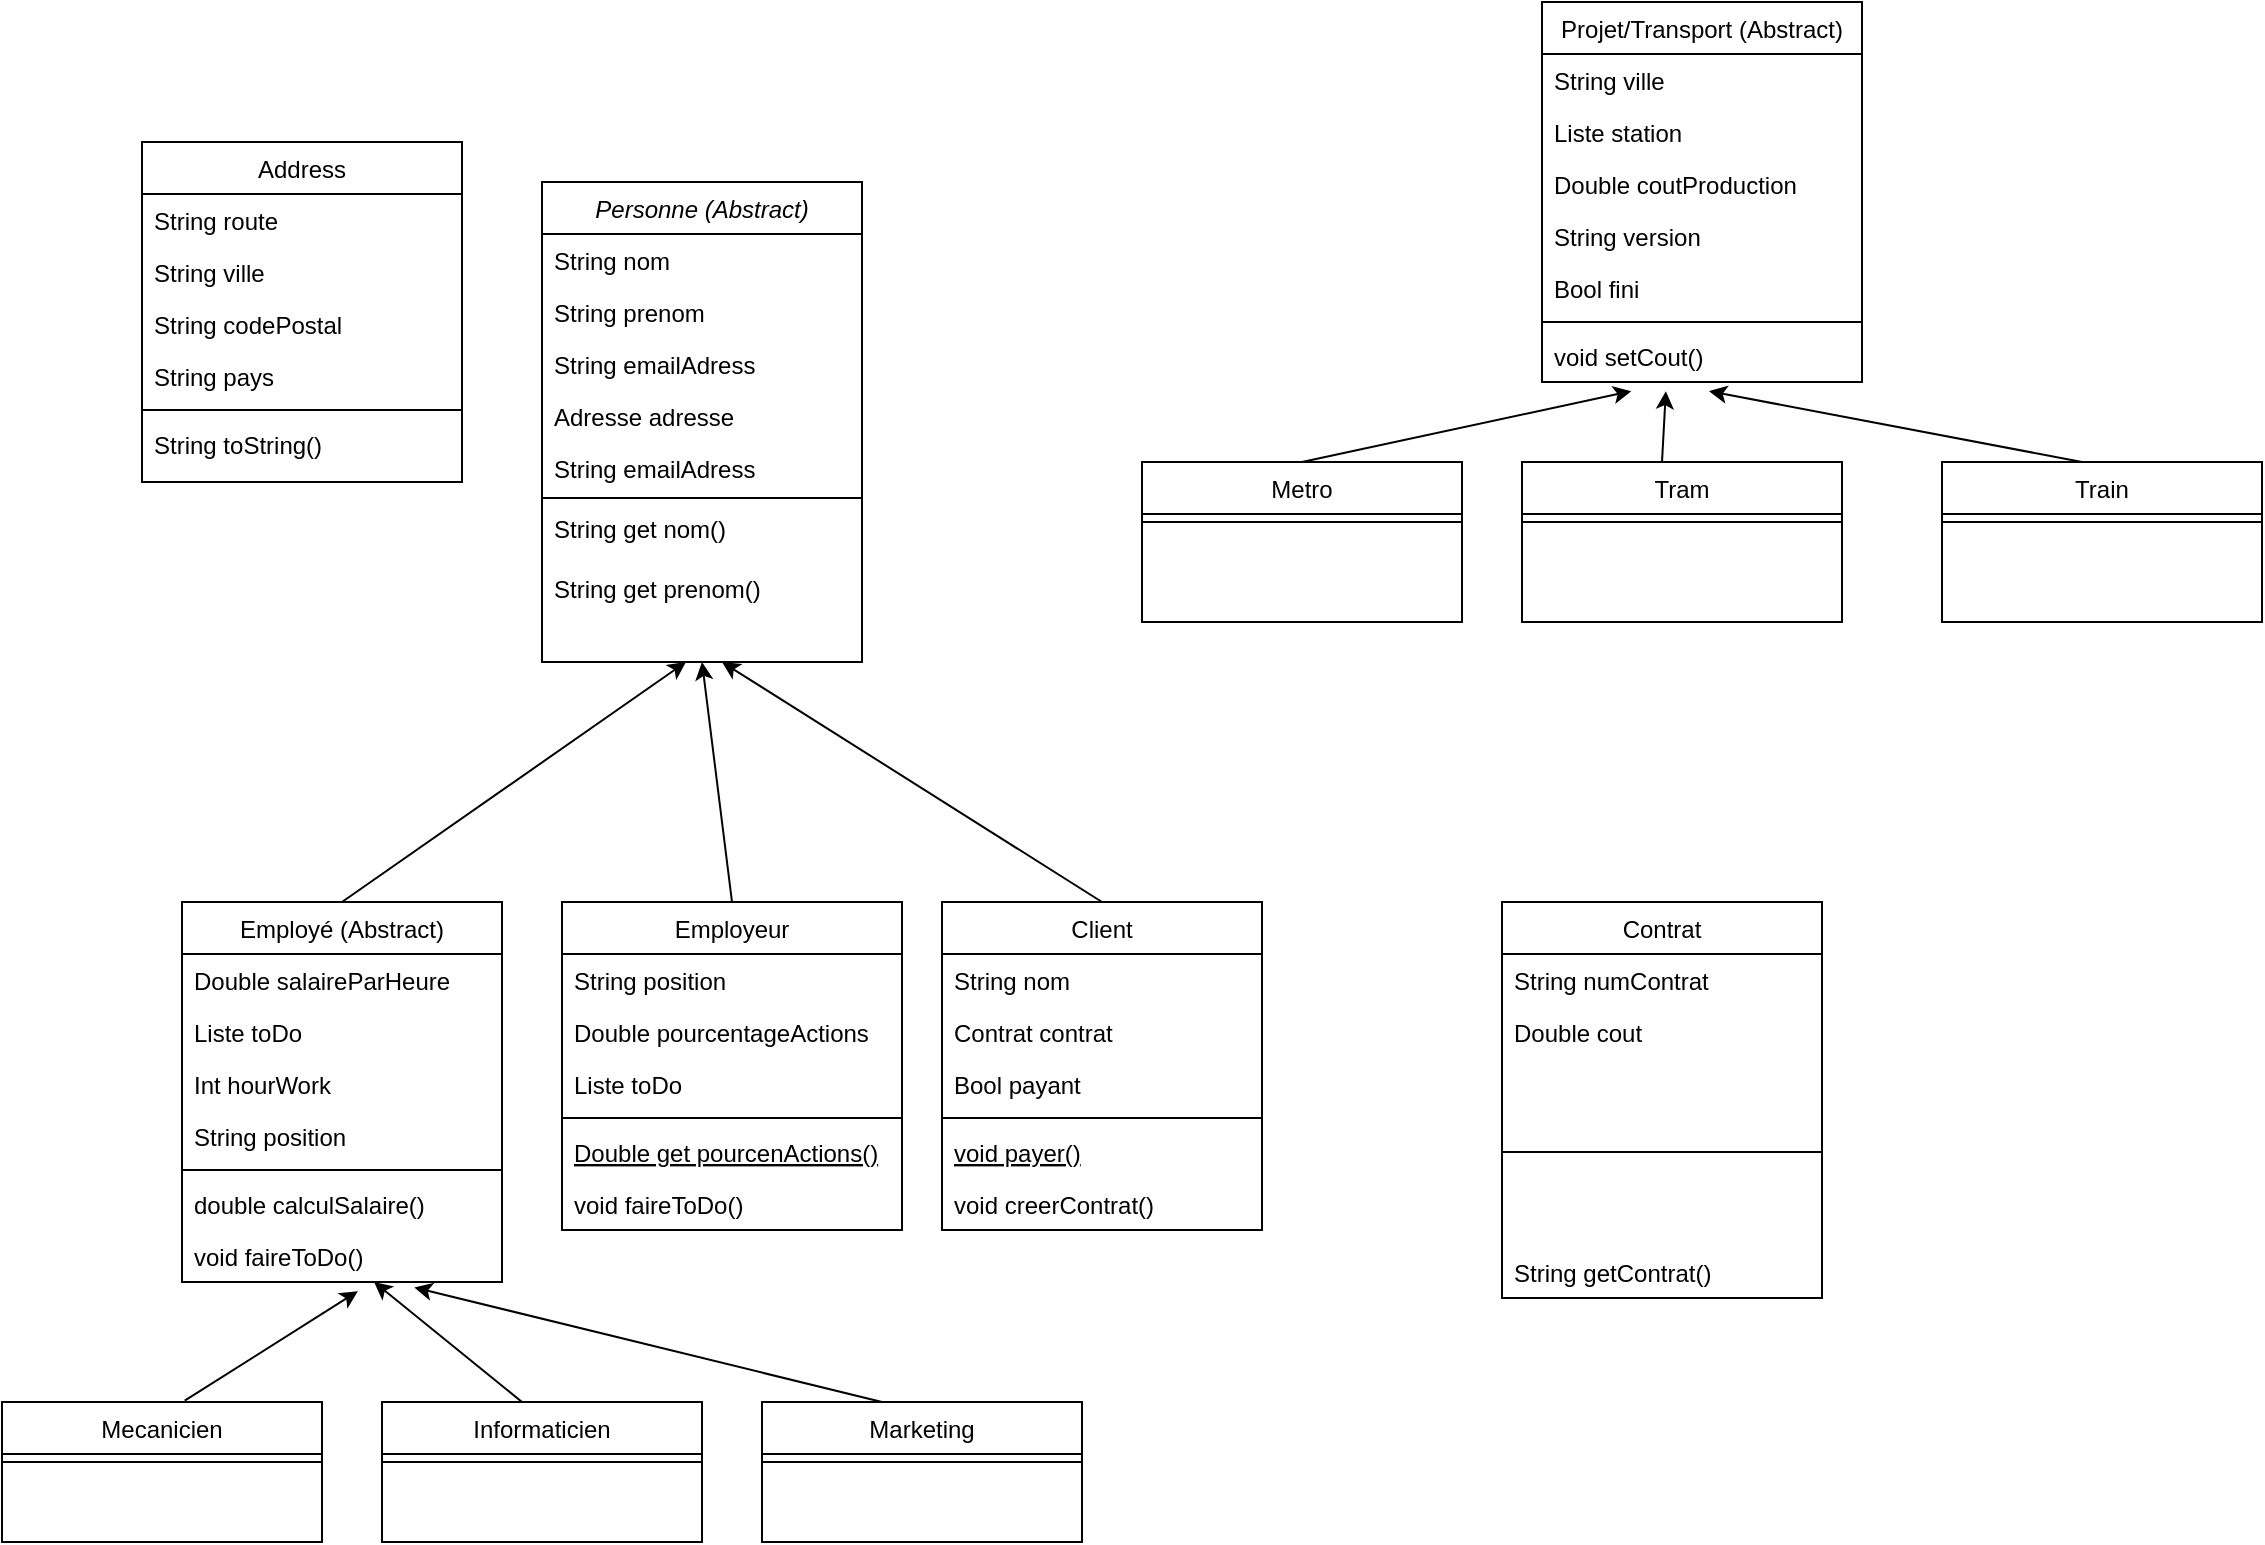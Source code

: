 <mxfile version="26.1.0" pages="2">
  <diagram id="C5RBs43oDa-KdzZeNtuy" name="Page-1">
    <mxGraphModel dx="2601" dy="860" grid="1" gridSize="10" guides="1" tooltips="1" connect="1" arrows="1" fold="1" page="1" pageScale="1" pageWidth="827" pageHeight="1169" math="0" shadow="0">
      <root>
        <mxCell id="WIyWlLk6GJQsqaUBKTNV-0" />
        <mxCell id="WIyWlLk6GJQsqaUBKTNV-1" parent="WIyWlLk6GJQsqaUBKTNV-0" />
        <mxCell id="zkfFHV4jXpPFQw0GAbJ--0" value="Personne (Abstract)" style="swimlane;fontStyle=2;align=center;verticalAlign=top;childLayout=stackLayout;horizontal=1;startSize=26;horizontalStack=0;resizeParent=1;resizeLast=0;collapsible=1;marginBottom=0;rounded=0;shadow=0;strokeWidth=1;" parent="WIyWlLk6GJQsqaUBKTNV-1" vertex="1">
          <mxGeometry x="220" y="120" width="160" height="240" as="geometry">
            <mxRectangle x="230" y="140" width="160" height="26" as="alternateBounds" />
          </mxGeometry>
        </mxCell>
        <mxCell id="zkfFHV4jXpPFQw0GAbJ--1" value="String nom" style="text;align=left;verticalAlign=top;spacingLeft=4;spacingRight=4;overflow=hidden;rotatable=0;points=[[0,0.5],[1,0.5]];portConstraint=eastwest;" parent="zkfFHV4jXpPFQw0GAbJ--0" vertex="1">
          <mxGeometry y="26" width="160" height="26" as="geometry" />
        </mxCell>
        <mxCell id="zkfFHV4jXpPFQw0GAbJ--2" value="String prenom" style="text;align=left;verticalAlign=top;spacingLeft=4;spacingRight=4;overflow=hidden;rotatable=0;points=[[0,0.5],[1,0.5]];portConstraint=eastwest;rounded=0;shadow=0;html=0;" parent="zkfFHV4jXpPFQw0GAbJ--0" vertex="1">
          <mxGeometry y="52" width="160" height="26" as="geometry" />
        </mxCell>
        <mxCell id="zkfFHV4jXpPFQw0GAbJ--3" value="String emailAdress" style="text;align=left;verticalAlign=top;spacingLeft=4;spacingRight=4;overflow=hidden;rotatable=0;points=[[0,0.5],[1,0.5]];portConstraint=eastwest;rounded=0;shadow=0;html=0;" parent="zkfFHV4jXpPFQw0GAbJ--0" vertex="1">
          <mxGeometry y="78" width="160" height="26" as="geometry" />
        </mxCell>
        <mxCell id="4H625W-Nc19jrJ89eVPo-0" value="Adresse adresse" style="text;align=left;verticalAlign=top;spacingLeft=4;spacingRight=4;overflow=hidden;rotatable=0;points=[[0,0.5],[1,0.5]];portConstraint=eastwest;rounded=0;shadow=0;html=0;" vertex="1" parent="zkfFHV4jXpPFQw0GAbJ--0">
          <mxGeometry y="104" width="160" height="26" as="geometry" />
        </mxCell>
        <mxCell id="4H625W-Nc19jrJ89eVPo-1" value="String emailAdress" style="text;align=left;verticalAlign=top;spacingLeft=4;spacingRight=4;overflow=hidden;rotatable=0;points=[[0,0.5],[1,0.5]];portConstraint=eastwest;rounded=0;shadow=0;html=0;" vertex="1" parent="zkfFHV4jXpPFQw0GAbJ--0">
          <mxGeometry y="130" width="160" height="26" as="geometry" />
        </mxCell>
        <mxCell id="zkfFHV4jXpPFQw0GAbJ--4" value="" style="line;html=1;strokeWidth=1;align=left;verticalAlign=middle;spacingTop=-1;spacingLeft=3;spacingRight=3;rotatable=0;labelPosition=right;points=[];portConstraint=eastwest;" parent="zkfFHV4jXpPFQw0GAbJ--0" vertex="1">
          <mxGeometry y="156" width="160" height="4" as="geometry" />
        </mxCell>
        <mxCell id="4H625W-Nc19jrJ89eVPo-2" value="String get nom()" style="text;align=left;verticalAlign=top;spacingLeft=4;spacingRight=4;overflow=hidden;rotatable=0;points=[[0,0.5],[1,0.5]];portConstraint=eastwest;" vertex="1" parent="zkfFHV4jXpPFQw0GAbJ--0">
          <mxGeometry y="160" width="160" height="30" as="geometry" />
        </mxCell>
        <mxCell id="4H625W-Nc19jrJ89eVPo-3" value="String get prenom()" style="text;align=left;verticalAlign=top;spacingLeft=4;spacingRight=4;overflow=hidden;rotatable=0;points=[[0,0.5],[1,0.5]];portConstraint=eastwest;" vertex="1" parent="zkfFHV4jXpPFQw0GAbJ--0">
          <mxGeometry y="190" width="160" height="26" as="geometry" />
        </mxCell>
        <mxCell id="zkfFHV4jXpPFQw0GAbJ--17" value="Address" style="swimlane;fontStyle=0;align=center;verticalAlign=top;childLayout=stackLayout;horizontal=1;startSize=26;horizontalStack=0;resizeParent=1;resizeLast=0;collapsible=1;marginBottom=0;rounded=0;shadow=0;strokeWidth=1;" parent="WIyWlLk6GJQsqaUBKTNV-1" vertex="1">
          <mxGeometry x="20" y="100" width="160" height="170" as="geometry">
            <mxRectangle x="550" y="140" width="160" height="26" as="alternateBounds" />
          </mxGeometry>
        </mxCell>
        <mxCell id="zkfFHV4jXpPFQw0GAbJ--18" value="String route" style="text;align=left;verticalAlign=top;spacingLeft=4;spacingRight=4;overflow=hidden;rotatable=0;points=[[0,0.5],[1,0.5]];portConstraint=eastwest;" parent="zkfFHV4jXpPFQw0GAbJ--17" vertex="1">
          <mxGeometry y="26" width="160" height="26" as="geometry" />
        </mxCell>
        <mxCell id="zkfFHV4jXpPFQw0GAbJ--19" value="String ville" style="text;align=left;verticalAlign=top;spacingLeft=4;spacingRight=4;overflow=hidden;rotatable=0;points=[[0,0.5],[1,0.5]];portConstraint=eastwest;rounded=0;shadow=0;html=0;" parent="zkfFHV4jXpPFQw0GAbJ--17" vertex="1">
          <mxGeometry y="52" width="160" height="26" as="geometry" />
        </mxCell>
        <mxCell id="zkfFHV4jXpPFQw0GAbJ--20" value="String codePostal" style="text;align=left;verticalAlign=top;spacingLeft=4;spacingRight=4;overflow=hidden;rotatable=0;points=[[0,0.5],[1,0.5]];portConstraint=eastwest;rounded=0;shadow=0;html=0;" parent="zkfFHV4jXpPFQw0GAbJ--17" vertex="1">
          <mxGeometry y="78" width="160" height="26" as="geometry" />
        </mxCell>
        <mxCell id="zkfFHV4jXpPFQw0GAbJ--22" value="String pays" style="text;align=left;verticalAlign=top;spacingLeft=4;spacingRight=4;overflow=hidden;rotatable=0;points=[[0,0.5],[1,0.5]];portConstraint=eastwest;rounded=0;shadow=0;html=0;" parent="zkfFHV4jXpPFQw0GAbJ--17" vertex="1">
          <mxGeometry y="104" width="160" height="26" as="geometry" />
        </mxCell>
        <mxCell id="zkfFHV4jXpPFQw0GAbJ--23" value="" style="line;html=1;strokeWidth=1;align=left;verticalAlign=middle;spacingTop=-1;spacingLeft=3;spacingRight=3;rotatable=0;labelPosition=right;points=[];portConstraint=eastwest;" parent="zkfFHV4jXpPFQw0GAbJ--17" vertex="1">
          <mxGeometry y="130" width="160" height="8" as="geometry" />
        </mxCell>
        <mxCell id="zkfFHV4jXpPFQw0GAbJ--24" value="String toString()" style="text;align=left;verticalAlign=top;spacingLeft=4;spacingRight=4;overflow=hidden;rotatable=0;points=[[0,0.5],[1,0.5]];portConstraint=eastwest;" parent="zkfFHV4jXpPFQw0GAbJ--17" vertex="1">
          <mxGeometry y="138" width="160" height="26" as="geometry" />
        </mxCell>
        <mxCell id="zkfFHV4jXpPFQw0GAbJ--6" value="Employé (Abstract)" style="swimlane;fontStyle=0;align=center;verticalAlign=top;childLayout=stackLayout;horizontal=1;startSize=26;horizontalStack=0;resizeParent=1;resizeLast=0;collapsible=1;marginBottom=0;rounded=0;shadow=0;strokeWidth=1;" parent="WIyWlLk6GJQsqaUBKTNV-1" vertex="1">
          <mxGeometry x="40" y="480" width="160" height="190" as="geometry">
            <mxRectangle x="130" y="380" width="160" height="26" as="alternateBounds" />
          </mxGeometry>
        </mxCell>
        <mxCell id="4H625W-Nc19jrJ89eVPo-23" value="Double salaireParHeure" style="text;align=left;verticalAlign=top;spacingLeft=4;spacingRight=4;overflow=hidden;rotatable=0;points=[[0,0.5],[1,0.5]];portConstraint=eastwest;" vertex="1" parent="zkfFHV4jXpPFQw0GAbJ--6">
          <mxGeometry y="26" width="160" height="26" as="geometry" />
        </mxCell>
        <mxCell id="4H625W-Nc19jrJ89eVPo-24" value="Liste toDo" style="text;align=left;verticalAlign=top;spacingLeft=4;spacingRight=4;overflow=hidden;rotatable=0;points=[[0,0.5],[1,0.5]];portConstraint=eastwest;" vertex="1" parent="zkfFHV4jXpPFQw0GAbJ--6">
          <mxGeometry y="52" width="160" height="26" as="geometry" />
        </mxCell>
        <mxCell id="4H625W-Nc19jrJ89eVPo-22" value="Int hourWork" style="text;align=left;verticalAlign=top;spacingLeft=4;spacingRight=4;overflow=hidden;rotatable=0;points=[[0,0.5],[1,0.5]];portConstraint=eastwest;" vertex="1" parent="zkfFHV4jXpPFQw0GAbJ--6">
          <mxGeometry y="78" width="160" height="26" as="geometry" />
        </mxCell>
        <mxCell id="4H625W-Nc19jrJ89eVPo-27" value="String position" style="text;align=left;verticalAlign=top;spacingLeft=4;spacingRight=4;overflow=hidden;rotatable=0;points=[[0,0.5],[1,0.5]];portConstraint=eastwest;" vertex="1" parent="zkfFHV4jXpPFQw0GAbJ--6">
          <mxGeometry y="104" width="160" height="26" as="geometry" />
        </mxCell>
        <mxCell id="zkfFHV4jXpPFQw0GAbJ--9" value="" style="line;html=1;strokeWidth=1;align=left;verticalAlign=middle;spacingTop=-1;spacingLeft=3;spacingRight=3;rotatable=0;labelPosition=right;points=[];portConstraint=eastwest;" parent="zkfFHV4jXpPFQw0GAbJ--6" vertex="1">
          <mxGeometry y="130" width="160" height="8" as="geometry" />
        </mxCell>
        <mxCell id="4H625W-Nc19jrJ89eVPo-25" value="double calculSalaire()" style="text;align=left;verticalAlign=top;spacingLeft=4;spacingRight=4;overflow=hidden;rotatable=0;points=[[0,0.5],[1,0.5]];portConstraint=eastwest;" vertex="1" parent="zkfFHV4jXpPFQw0GAbJ--6">
          <mxGeometry y="138" width="160" height="26" as="geometry" />
        </mxCell>
        <mxCell id="4H625W-Nc19jrJ89eVPo-26" value="void faireToDo()" style="text;align=left;verticalAlign=top;spacingLeft=4;spacingRight=4;overflow=hidden;rotatable=0;points=[[0,0.5],[1,0.5]];portConstraint=eastwest;" vertex="1" parent="zkfFHV4jXpPFQw0GAbJ--6">
          <mxGeometry y="164" width="160" height="26" as="geometry" />
        </mxCell>
        <mxCell id="4H625W-Nc19jrJ89eVPo-7" value="Employeur" style="swimlane;fontStyle=0;align=center;verticalAlign=top;childLayout=stackLayout;horizontal=1;startSize=26;horizontalStack=0;resizeParent=1;resizeLast=0;collapsible=1;marginBottom=0;rounded=0;shadow=0;strokeWidth=1;" vertex="1" parent="WIyWlLk6GJQsqaUBKTNV-1">
          <mxGeometry x="230" y="480" width="170" height="164" as="geometry">
            <mxRectangle x="130" y="380" width="160" height="26" as="alternateBounds" />
          </mxGeometry>
        </mxCell>
        <mxCell id="4H625W-Nc19jrJ89eVPo-8" value="String position" style="text;align=left;verticalAlign=top;spacingLeft=4;spacingRight=4;overflow=hidden;rotatable=0;points=[[0,0.5],[1,0.5]];portConstraint=eastwest;" vertex="1" parent="4H625W-Nc19jrJ89eVPo-7">
          <mxGeometry y="26" width="170" height="26" as="geometry" />
        </mxCell>
        <mxCell id="4H625W-Nc19jrJ89eVPo-9" value="Double pourcentageActions " style="text;align=left;verticalAlign=top;spacingLeft=4;spacingRight=4;overflow=hidden;rotatable=0;points=[[0,0.5],[1,0.5]];portConstraint=eastwest;rounded=0;shadow=0;html=0;" vertex="1" parent="4H625W-Nc19jrJ89eVPo-7">
          <mxGeometry y="52" width="170" height="26" as="geometry" />
        </mxCell>
        <mxCell id="4H625W-Nc19jrJ89eVPo-28" value="Liste toDo" style="text;align=left;verticalAlign=top;spacingLeft=4;spacingRight=4;overflow=hidden;rotatable=0;points=[[0,0.5],[1,0.5]];portConstraint=eastwest;" vertex="1" parent="4H625W-Nc19jrJ89eVPo-7">
          <mxGeometry y="78" width="170" height="26" as="geometry" />
        </mxCell>
        <mxCell id="4H625W-Nc19jrJ89eVPo-10" value="" style="line;html=1;strokeWidth=1;align=left;verticalAlign=middle;spacingTop=-1;spacingLeft=3;spacingRight=3;rotatable=0;labelPosition=right;points=[];portConstraint=eastwest;" vertex="1" parent="4H625W-Nc19jrJ89eVPo-7">
          <mxGeometry y="104" width="170" height="8" as="geometry" />
        </mxCell>
        <mxCell id="4H625W-Nc19jrJ89eVPo-11" value="Double get pourcenActions()" style="text;align=left;verticalAlign=top;spacingLeft=4;spacingRight=4;overflow=hidden;rotatable=0;points=[[0,0.5],[1,0.5]];portConstraint=eastwest;fontStyle=4" vertex="1" parent="4H625W-Nc19jrJ89eVPo-7">
          <mxGeometry y="112" width="170" height="26" as="geometry" />
        </mxCell>
        <mxCell id="4H625W-Nc19jrJ89eVPo-12" value="void faireToDo()" style="text;align=left;verticalAlign=top;spacingLeft=4;spacingRight=4;overflow=hidden;rotatable=0;points=[[0,0.5],[1,0.5]];portConstraint=eastwest;" vertex="1" parent="4H625W-Nc19jrJ89eVPo-7">
          <mxGeometry y="138" width="170" height="26" as="geometry" />
        </mxCell>
        <mxCell id="4H625W-Nc19jrJ89eVPo-14" value="" style="endArrow=classic;html=1;rounded=0;exitX=0.5;exitY=0;exitDx=0;exitDy=0;" edge="1" parent="WIyWlLk6GJQsqaUBKTNV-1" source="zkfFHV4jXpPFQw0GAbJ--6">
          <mxGeometry width="50" height="50" relative="1" as="geometry">
            <mxPoint x="390" y="430" as="sourcePoint" />
            <mxPoint x="292" y="360" as="targetPoint" />
          </mxGeometry>
        </mxCell>
        <mxCell id="4H625W-Nc19jrJ89eVPo-15" value="" style="endArrow=classic;html=1;rounded=0;exitX=0.5;exitY=0;exitDx=0;exitDy=0;" edge="1" parent="WIyWlLk6GJQsqaUBKTNV-1" source="4H625W-Nc19jrJ89eVPo-7">
          <mxGeometry width="50" height="50" relative="1" as="geometry">
            <mxPoint x="390" y="430" as="sourcePoint" />
            <mxPoint x="300" y="360" as="targetPoint" />
          </mxGeometry>
        </mxCell>
        <mxCell id="4H625W-Nc19jrJ89eVPo-16" value="Client" style="swimlane;fontStyle=0;align=center;verticalAlign=top;childLayout=stackLayout;horizontal=1;startSize=26;horizontalStack=0;resizeParent=1;resizeLast=0;collapsible=1;marginBottom=0;rounded=0;shadow=0;strokeWidth=1;" vertex="1" parent="WIyWlLk6GJQsqaUBKTNV-1">
          <mxGeometry x="420" y="480" width="160" height="164" as="geometry">
            <mxRectangle x="130" y="380" width="160" height="26" as="alternateBounds" />
          </mxGeometry>
        </mxCell>
        <mxCell id="4H625W-Nc19jrJ89eVPo-17" value="String nom" style="text;align=left;verticalAlign=top;spacingLeft=4;spacingRight=4;overflow=hidden;rotatable=0;points=[[0,0.5],[1,0.5]];portConstraint=eastwest;" vertex="1" parent="4H625W-Nc19jrJ89eVPo-16">
          <mxGeometry y="26" width="160" height="26" as="geometry" />
        </mxCell>
        <mxCell id="4H625W-Nc19jrJ89eVPo-18" value="Contrat contrat" style="text;align=left;verticalAlign=top;spacingLeft=4;spacingRight=4;overflow=hidden;rotatable=0;points=[[0,0.5],[1,0.5]];portConstraint=eastwest;rounded=0;shadow=0;html=0;" vertex="1" parent="4H625W-Nc19jrJ89eVPo-16">
          <mxGeometry y="52" width="160" height="26" as="geometry" />
        </mxCell>
        <mxCell id="4H625W-Nc19jrJ89eVPo-30" value="Bool payant" style="text;align=left;verticalAlign=top;spacingLeft=4;spacingRight=4;overflow=hidden;rotatable=0;points=[[0,0.5],[1,0.5]];portConstraint=eastwest;" vertex="1" parent="4H625W-Nc19jrJ89eVPo-16">
          <mxGeometry y="78" width="160" height="26" as="geometry" />
        </mxCell>
        <mxCell id="4H625W-Nc19jrJ89eVPo-19" value="" style="line;html=1;strokeWidth=1;align=left;verticalAlign=middle;spacingTop=-1;spacingLeft=3;spacingRight=3;rotatable=0;labelPosition=right;points=[];portConstraint=eastwest;" vertex="1" parent="4H625W-Nc19jrJ89eVPo-16">
          <mxGeometry y="104" width="160" height="8" as="geometry" />
        </mxCell>
        <mxCell id="4H625W-Nc19jrJ89eVPo-20" value="void payer()" style="text;align=left;verticalAlign=top;spacingLeft=4;spacingRight=4;overflow=hidden;rotatable=0;points=[[0,0.5],[1,0.5]];portConstraint=eastwest;fontStyle=4" vertex="1" parent="4H625W-Nc19jrJ89eVPo-16">
          <mxGeometry y="112" width="160" height="26" as="geometry" />
        </mxCell>
        <mxCell id="4H625W-Nc19jrJ89eVPo-21" value="void creerContrat()" style="text;align=left;verticalAlign=top;spacingLeft=4;spacingRight=4;overflow=hidden;rotatable=0;points=[[0,0.5],[1,0.5]];portConstraint=eastwest;" vertex="1" parent="4H625W-Nc19jrJ89eVPo-16">
          <mxGeometry y="138" width="160" height="26" as="geometry" />
        </mxCell>
        <mxCell id="4H625W-Nc19jrJ89eVPo-29" value="" style="endArrow=classic;html=1;rounded=0;exitX=0.5;exitY=0;exitDx=0;exitDy=0;" edge="1" parent="WIyWlLk6GJQsqaUBKTNV-1" source="4H625W-Nc19jrJ89eVPo-16">
          <mxGeometry width="50" height="50" relative="1" as="geometry">
            <mxPoint x="390" y="560" as="sourcePoint" />
            <mxPoint x="310" y="360" as="targetPoint" />
          </mxGeometry>
        </mxCell>
        <mxCell id="4H625W-Nc19jrJ89eVPo-31" value="Projet/Transport (Abstract)" style="swimlane;fontStyle=0;align=center;verticalAlign=top;childLayout=stackLayout;horizontal=1;startSize=26;horizontalStack=0;resizeParent=1;resizeLast=0;collapsible=1;marginBottom=0;rounded=0;shadow=0;strokeWidth=1;" vertex="1" parent="WIyWlLk6GJQsqaUBKTNV-1">
          <mxGeometry x="720" y="30" width="160" height="190" as="geometry">
            <mxRectangle x="550" y="140" width="160" height="26" as="alternateBounds" />
          </mxGeometry>
        </mxCell>
        <mxCell id="4H625W-Nc19jrJ89eVPo-32" value="String ville" style="text;align=left;verticalAlign=top;spacingLeft=4;spacingRight=4;overflow=hidden;rotatable=0;points=[[0,0.5],[1,0.5]];portConstraint=eastwest;" vertex="1" parent="4H625W-Nc19jrJ89eVPo-31">
          <mxGeometry y="26" width="160" height="26" as="geometry" />
        </mxCell>
        <mxCell id="4H625W-Nc19jrJ89eVPo-33" value="Liste station" style="text;align=left;verticalAlign=top;spacingLeft=4;spacingRight=4;overflow=hidden;rotatable=0;points=[[0,0.5],[1,0.5]];portConstraint=eastwest;rounded=0;shadow=0;html=0;" vertex="1" parent="4H625W-Nc19jrJ89eVPo-31">
          <mxGeometry y="52" width="160" height="26" as="geometry" />
        </mxCell>
        <mxCell id="4H625W-Nc19jrJ89eVPo-34" value="Double coutProduction" style="text;align=left;verticalAlign=top;spacingLeft=4;spacingRight=4;overflow=hidden;rotatable=0;points=[[0,0.5],[1,0.5]];portConstraint=eastwest;rounded=0;shadow=0;html=0;" vertex="1" parent="4H625W-Nc19jrJ89eVPo-31">
          <mxGeometry y="78" width="160" height="26" as="geometry" />
        </mxCell>
        <mxCell id="4H625W-Nc19jrJ89eVPo-67" value="String version" style="text;align=left;verticalAlign=top;spacingLeft=4;spacingRight=4;overflow=hidden;rotatable=0;points=[[0,0.5],[1,0.5]];portConstraint=eastwest;rounded=0;shadow=0;html=0;" vertex="1" parent="4H625W-Nc19jrJ89eVPo-31">
          <mxGeometry y="104" width="160" height="26" as="geometry" />
        </mxCell>
        <mxCell id="4H625W-Nc19jrJ89eVPo-35" value="Bool fini" style="text;align=left;verticalAlign=top;spacingLeft=4;spacingRight=4;overflow=hidden;rotatable=0;points=[[0,0.5],[1,0.5]];portConstraint=eastwest;rounded=0;shadow=0;html=0;" vertex="1" parent="4H625W-Nc19jrJ89eVPo-31">
          <mxGeometry y="130" width="160" height="26" as="geometry" />
        </mxCell>
        <mxCell id="4H625W-Nc19jrJ89eVPo-36" value="" style="line;html=1;strokeWidth=1;align=left;verticalAlign=middle;spacingTop=-1;spacingLeft=3;spacingRight=3;rotatable=0;labelPosition=right;points=[];portConstraint=eastwest;" vertex="1" parent="4H625W-Nc19jrJ89eVPo-31">
          <mxGeometry y="156" width="160" height="8" as="geometry" />
        </mxCell>
        <mxCell id="4H625W-Nc19jrJ89eVPo-37" value="void setCout()" style="text;align=left;verticalAlign=top;spacingLeft=4;spacingRight=4;overflow=hidden;rotatable=0;points=[[0,0.5],[1,0.5]];portConstraint=eastwest;" vertex="1" parent="4H625W-Nc19jrJ89eVPo-31">
          <mxGeometry y="164" width="160" height="26" as="geometry" />
        </mxCell>
        <mxCell id="4H625W-Nc19jrJ89eVPo-80" value="" style="endArrow=classic;html=1;rounded=0;entryX=0.387;entryY=1.176;entryDx=0;entryDy=0;entryPerimeter=0;" edge="1" parent="4H625W-Nc19jrJ89eVPo-31" target="4H625W-Nc19jrJ89eVPo-37">
          <mxGeometry width="50" height="50" relative="1" as="geometry">
            <mxPoint x="60" y="230" as="sourcePoint" />
            <mxPoint x="110" y="180" as="targetPoint" />
          </mxGeometry>
        </mxCell>
        <mxCell id="4H625W-Nc19jrJ89eVPo-46" value="Metro" style="swimlane;fontStyle=0;align=center;verticalAlign=top;childLayout=stackLayout;horizontal=1;startSize=26;horizontalStack=0;resizeParent=1;resizeLast=0;collapsible=1;marginBottom=0;rounded=0;shadow=0;strokeWidth=1;" vertex="1" parent="WIyWlLk6GJQsqaUBKTNV-1">
          <mxGeometry x="520" y="260" width="160" height="80" as="geometry">
            <mxRectangle x="550" y="140" width="160" height="26" as="alternateBounds" />
          </mxGeometry>
        </mxCell>
        <mxCell id="4H625W-Nc19jrJ89eVPo-51" value="" style="line;html=1;strokeWidth=1;align=left;verticalAlign=middle;spacingTop=-1;spacingLeft=3;spacingRight=3;rotatable=0;labelPosition=right;points=[];portConstraint=eastwest;" vertex="1" parent="4H625W-Nc19jrJ89eVPo-46">
          <mxGeometry y="26" width="160" height="8" as="geometry" />
        </mxCell>
        <mxCell id="4H625W-Nc19jrJ89eVPo-53" value="Tram" style="swimlane;fontStyle=0;align=center;verticalAlign=top;childLayout=stackLayout;horizontal=1;startSize=26;horizontalStack=0;resizeParent=1;resizeLast=0;collapsible=1;marginBottom=0;rounded=0;shadow=0;strokeWidth=1;" vertex="1" parent="WIyWlLk6GJQsqaUBKTNV-1">
          <mxGeometry x="710" y="260" width="160" height="80" as="geometry">
            <mxRectangle x="550" y="140" width="160" height="26" as="alternateBounds" />
          </mxGeometry>
        </mxCell>
        <mxCell id="4H625W-Nc19jrJ89eVPo-58" value="" style="line;html=1;strokeWidth=1;align=left;verticalAlign=middle;spacingTop=-1;spacingLeft=3;spacingRight=3;rotatable=0;labelPosition=right;points=[];portConstraint=eastwest;" vertex="1" parent="4H625W-Nc19jrJ89eVPo-53">
          <mxGeometry y="26" width="160" height="8" as="geometry" />
        </mxCell>
        <mxCell id="4H625W-Nc19jrJ89eVPo-60" value="Train" style="swimlane;fontStyle=0;align=center;verticalAlign=top;childLayout=stackLayout;horizontal=1;startSize=26;horizontalStack=0;resizeParent=1;resizeLast=0;collapsible=1;marginBottom=0;rounded=0;shadow=0;strokeWidth=1;" vertex="1" parent="WIyWlLk6GJQsqaUBKTNV-1">
          <mxGeometry x="920" y="260" width="160" height="80" as="geometry">
            <mxRectangle x="550" y="140" width="160" height="26" as="alternateBounds" />
          </mxGeometry>
        </mxCell>
        <mxCell id="4H625W-Nc19jrJ89eVPo-65" value="" style="line;html=1;strokeWidth=1;align=left;verticalAlign=middle;spacingTop=-1;spacingLeft=3;spacingRight=3;rotatable=0;labelPosition=right;points=[];portConstraint=eastwest;" vertex="1" parent="4H625W-Nc19jrJ89eVPo-60">
          <mxGeometry y="26" width="160" height="8" as="geometry" />
        </mxCell>
        <mxCell id="4H625W-Nc19jrJ89eVPo-68" value="Mecanicien" style="swimlane;fontStyle=0;align=center;verticalAlign=top;childLayout=stackLayout;horizontal=1;startSize=26;horizontalStack=0;resizeParent=1;resizeLast=0;collapsible=1;marginBottom=0;rounded=0;shadow=0;strokeWidth=1;" vertex="1" parent="WIyWlLk6GJQsqaUBKTNV-1">
          <mxGeometry x="-50" y="730" width="160" height="70" as="geometry">
            <mxRectangle x="550" y="140" width="160" height="26" as="alternateBounds" />
          </mxGeometry>
        </mxCell>
        <mxCell id="4H625W-Nc19jrJ89eVPo-69" value="" style="line;html=1;strokeWidth=1;align=left;verticalAlign=middle;spacingTop=-1;spacingLeft=3;spacingRight=3;rotatable=0;labelPosition=right;points=[];portConstraint=eastwest;" vertex="1" parent="4H625W-Nc19jrJ89eVPo-68">
          <mxGeometry y="26" width="160" height="8" as="geometry" />
        </mxCell>
        <mxCell id="4H625W-Nc19jrJ89eVPo-70" value="Informaticien" style="swimlane;fontStyle=0;align=center;verticalAlign=top;childLayout=stackLayout;horizontal=1;startSize=26;horizontalStack=0;resizeParent=1;resizeLast=0;collapsible=1;marginBottom=0;rounded=0;shadow=0;strokeWidth=1;" vertex="1" parent="WIyWlLk6GJQsqaUBKTNV-1">
          <mxGeometry x="140" y="730" width="160" height="70" as="geometry">
            <mxRectangle x="550" y="140" width="160" height="26" as="alternateBounds" />
          </mxGeometry>
        </mxCell>
        <mxCell id="4H625W-Nc19jrJ89eVPo-71" value="" style="line;html=1;strokeWidth=1;align=left;verticalAlign=middle;spacingTop=-1;spacingLeft=3;spacingRight=3;rotatable=0;labelPosition=right;points=[];portConstraint=eastwest;" vertex="1" parent="4H625W-Nc19jrJ89eVPo-70">
          <mxGeometry y="26" width="160" height="8" as="geometry" />
        </mxCell>
        <mxCell id="4H625W-Nc19jrJ89eVPo-72" value="Marketing" style="swimlane;fontStyle=0;align=center;verticalAlign=top;childLayout=stackLayout;horizontal=1;startSize=26;horizontalStack=0;resizeParent=1;resizeLast=0;collapsible=1;marginBottom=0;rounded=0;shadow=0;strokeWidth=1;" vertex="1" parent="WIyWlLk6GJQsqaUBKTNV-1">
          <mxGeometry x="330" y="730" width="160" height="70" as="geometry">
            <mxRectangle x="550" y="140" width="160" height="26" as="alternateBounds" />
          </mxGeometry>
        </mxCell>
        <mxCell id="4H625W-Nc19jrJ89eVPo-73" value="" style="line;html=1;strokeWidth=1;align=left;verticalAlign=middle;spacingTop=-1;spacingLeft=3;spacingRight=3;rotatable=0;labelPosition=right;points=[];portConstraint=eastwest;" vertex="1" parent="4H625W-Nc19jrJ89eVPo-72">
          <mxGeometry y="26" width="160" height="8" as="geometry" />
        </mxCell>
        <mxCell id="4H625W-Nc19jrJ89eVPo-75" value="" style="endArrow=classic;html=1;rounded=0;exitX=0.571;exitY=-0.01;exitDx=0;exitDy=0;exitPerimeter=0;entryX=0.55;entryY=1.176;entryDx=0;entryDy=0;entryPerimeter=0;" edge="1" parent="WIyWlLk6GJQsqaUBKTNV-1" source="4H625W-Nc19jrJ89eVPo-68" target="4H625W-Nc19jrJ89eVPo-26">
          <mxGeometry width="50" height="50" relative="1" as="geometry">
            <mxPoint x="630" y="660" as="sourcePoint" />
            <mxPoint x="680" y="610" as="targetPoint" />
          </mxGeometry>
        </mxCell>
        <mxCell id="4H625W-Nc19jrJ89eVPo-76" value="" style="endArrow=classic;html=1;rounded=0;" edge="1" parent="WIyWlLk6GJQsqaUBKTNV-1" target="4H625W-Nc19jrJ89eVPo-26">
          <mxGeometry width="50" height="50" relative="1" as="geometry">
            <mxPoint x="210" y="730" as="sourcePoint" />
            <mxPoint x="260" y="680" as="targetPoint" />
          </mxGeometry>
        </mxCell>
        <mxCell id="4H625W-Nc19jrJ89eVPo-77" value="" style="endArrow=classic;html=1;rounded=0;entryX=0.726;entryY=1.104;entryDx=0;entryDy=0;entryPerimeter=0;" edge="1" parent="WIyWlLk6GJQsqaUBKTNV-1" target="4H625W-Nc19jrJ89eVPo-26">
          <mxGeometry width="50" height="50" relative="1" as="geometry">
            <mxPoint x="390" y="730" as="sourcePoint" />
            <mxPoint x="440" y="680" as="targetPoint" />
          </mxGeometry>
        </mxCell>
        <mxCell id="4H625W-Nc19jrJ89eVPo-79" value="" style="endArrow=classic;html=1;rounded=0;exitX=0.5;exitY=0;exitDx=0;exitDy=0;entryX=0.279;entryY=1.176;entryDx=0;entryDy=0;entryPerimeter=0;" edge="1" parent="WIyWlLk6GJQsqaUBKTNV-1" source="4H625W-Nc19jrJ89eVPo-46" target="4H625W-Nc19jrJ89eVPo-37">
          <mxGeometry width="50" height="50" relative="1" as="geometry">
            <mxPoint x="610" y="470" as="sourcePoint" />
            <mxPoint x="660" y="420" as="targetPoint" />
          </mxGeometry>
        </mxCell>
        <mxCell id="4H625W-Nc19jrJ89eVPo-81" value="" style="endArrow=classic;html=1;rounded=0;entryX=0.522;entryY=1.176;entryDx=0;entryDy=0;entryPerimeter=0;" edge="1" parent="WIyWlLk6GJQsqaUBKTNV-1" target="4H625W-Nc19jrJ89eVPo-37">
          <mxGeometry width="50" height="50" relative="1" as="geometry">
            <mxPoint x="990" y="260" as="sourcePoint" />
            <mxPoint x="1040" y="210" as="targetPoint" />
          </mxGeometry>
        </mxCell>
        <mxCell id="4H625W-Nc19jrJ89eVPo-82" value="Contrat" style="swimlane;fontStyle=0;align=center;verticalAlign=top;childLayout=stackLayout;horizontal=1;startSize=26;horizontalStack=0;resizeParent=1;resizeLast=0;collapsible=1;marginBottom=0;rounded=0;shadow=0;strokeWidth=1;" vertex="1" parent="WIyWlLk6GJQsqaUBKTNV-1">
          <mxGeometry x="700" y="480" width="160" height="198" as="geometry">
            <mxRectangle x="550" y="140" width="160" height="26" as="alternateBounds" />
          </mxGeometry>
        </mxCell>
        <mxCell id="4H625W-Nc19jrJ89eVPo-84" value="String numContrat" style="text;align=left;verticalAlign=top;spacingLeft=4;spacingRight=4;overflow=hidden;rotatable=0;points=[[0,0.5],[1,0.5]];portConstraint=eastwest;" vertex="1" parent="4H625W-Nc19jrJ89eVPo-82">
          <mxGeometry y="26" width="160" height="26" as="geometry" />
        </mxCell>
        <mxCell id="4H625W-Nc19jrJ89eVPo-85" value="Double cout" style="text;align=left;verticalAlign=top;spacingLeft=4;spacingRight=4;overflow=hidden;rotatable=0;points=[[0,0.5],[1,0.5]];portConstraint=eastwest;" vertex="1" parent="4H625W-Nc19jrJ89eVPo-82">
          <mxGeometry y="52" width="160" height="26" as="geometry" />
        </mxCell>
        <mxCell id="4H625W-Nc19jrJ89eVPo-83" value="" style="line;html=1;strokeWidth=1;align=left;verticalAlign=middle;spacingTop=-1;spacingLeft=3;spacingRight=3;rotatable=0;labelPosition=right;points=[];portConstraint=eastwest;" vertex="1" parent="4H625W-Nc19jrJ89eVPo-82">
          <mxGeometry y="78" width="160" height="94" as="geometry" />
        </mxCell>
        <mxCell id="4H625W-Nc19jrJ89eVPo-86" value="String getContrat()" style="text;align=left;verticalAlign=top;spacingLeft=4;spacingRight=4;overflow=hidden;rotatable=0;points=[[0,0.5],[1,0.5]];portConstraint=eastwest;" vertex="1" parent="4H625W-Nc19jrJ89eVPo-82">
          <mxGeometry y="172" width="160" height="26" as="geometry" />
        </mxCell>
      </root>
    </mxGraphModel>
  </diagram>
  <diagram id="H1Frfl7Sq59tCSOilMvR" name="Page-2">
    <mxGraphModel dx="1121" dy="564" grid="1" gridSize="10" guides="1" tooltips="1" connect="1" arrows="1" fold="1" page="1" pageScale="1" pageWidth="827" pageHeight="1169" math="0" shadow="0">
      <root>
        <mxCell id="0" />
        <mxCell id="1" parent="0" />
        <mxCell id="_4uYZNL6HAB0XazHcIuK-1" value="" style="endArrow=classic;html=1;rounded=0;" edge="1" parent="1">
          <mxGeometry width="50" height="50" relative="1" as="geometry">
            <mxPoint x="40" y="160" as="sourcePoint" />
            <mxPoint x="80" y="160" as="targetPoint" />
          </mxGeometry>
        </mxCell>
        <mxCell id="_4uYZNL6HAB0XazHcIuK-2" value="&lt;font style=&quot;font-size: 24px;&quot;&gt;q0a&lt;/font&gt;" style="ellipse;whiteSpace=wrap;html=1;aspect=fixed;" vertex="1" parent="1">
          <mxGeometry x="80" y="120" width="80" height="80" as="geometry" />
        </mxCell>
        <mxCell id="_4uYZNL6HAB0XazHcIuK-3" value="" style="endArrow=classic;html=1;rounded=0;" edge="1" parent="1" target="_4uYZNL6HAB0XazHcIuK-5">
          <mxGeometry width="50" height="50" relative="1" as="geometry">
            <mxPoint x="160" y="159.5" as="sourcePoint" />
            <mxPoint x="220" y="160" as="targetPoint" />
          </mxGeometry>
        </mxCell>
        <mxCell id="_4uYZNL6HAB0XazHcIuK-4" value="&lt;font style=&quot;font-size: 24px;&quot;&gt;\&lt;/font&gt;" style="edgeLabel;html=1;align=center;verticalAlign=middle;resizable=0;points=[];" vertex="1" connectable="0" parent="_4uYZNL6HAB0XazHcIuK-3">
          <mxGeometry x="-0.029" relative="1" as="geometry">
            <mxPoint as="offset" />
          </mxGeometry>
        </mxCell>
        <mxCell id="_4uYZNL6HAB0XazHcIuK-5" value="&lt;font style=&quot;font-size: 24px;&quot;&gt;q0b&lt;/font&gt;" style="ellipse;whiteSpace=wrap;html=1;aspect=fixed;" vertex="1" parent="1">
          <mxGeometry x="220" y="120" width="80" height="80" as="geometry" />
        </mxCell>
        <mxCell id="_4uYZNL6HAB0XazHcIuK-6" value="" style="endArrow=classic;html=1;rounded=0;" edge="1" parent="1">
          <mxGeometry width="50" height="50" relative="1" as="geometry">
            <mxPoint x="300" y="160" as="sourcePoint" />
            <mxPoint x="350" y="160" as="targetPoint" />
          </mxGeometry>
        </mxCell>
        <mxCell id="_4uYZNL6HAB0XazHcIuK-9" value="&lt;font style=&quot;font-size: 24px;&quot;&gt;s&lt;/font&gt;" style="edgeLabel;html=1;align=center;verticalAlign=middle;resizable=0;points=[];" vertex="1" connectable="0" parent="_4uYZNL6HAB0XazHcIuK-6">
          <mxGeometry x="-0.28" relative="1" as="geometry">
            <mxPoint as="offset" />
          </mxGeometry>
        </mxCell>
        <mxCell id="_4uYZNL6HAB0XazHcIuK-7" value="q0c" style="ellipse;whiteSpace=wrap;html=1;aspect=fixed;" vertex="1" parent="1">
          <mxGeometry x="350" y="120" width="80" height="80" as="geometry" />
        </mxCell>
        <mxCell id="_4uYZNL6HAB0XazHcIuK-11" value="" style="endArrow=classic;html=1;rounded=0;" edge="1" parent="1" target="_4uYZNL6HAB0XazHcIuK-12">
          <mxGeometry width="50" height="50" relative="1" as="geometry">
            <mxPoint x="430" y="160" as="sourcePoint" />
            <mxPoint x="480" y="160" as="targetPoint" />
          </mxGeometry>
        </mxCell>
        <mxCell id="_4uYZNL6HAB0XazHcIuK-13" value="e" style="edgeLabel;html=1;align=center;verticalAlign=middle;resizable=0;points=[];" vertex="1" connectable="0" parent="_4uYZNL6HAB0XazHcIuK-11">
          <mxGeometry x="-0.143" relative="1" as="geometry">
            <mxPoint as="offset" />
          </mxGeometry>
        </mxCell>
        <mxCell id="_4uYZNL6HAB0XazHcIuK-12" value="q0d" style="ellipse;whiteSpace=wrap;html=1;aspect=fixed;" vertex="1" parent="1">
          <mxGeometry x="480" y="120" width="80" height="80" as="geometry" />
        </mxCell>
        <mxCell id="_4uYZNL6HAB0XazHcIuK-14" value="" style="endArrow=classic;html=1;rounded=0;" edge="1" parent="1" target="_4uYZNL6HAB0XazHcIuK-15">
          <mxGeometry width="50" height="50" relative="1" as="geometry">
            <mxPoint x="560" y="160" as="sourcePoint" />
            <mxPoint x="610" y="160" as="targetPoint" />
          </mxGeometry>
        </mxCell>
        <mxCell id="_4uYZNL6HAB0XazHcIuK-16" value="c" style="edgeLabel;html=1;align=center;verticalAlign=middle;resizable=0;points=[];" vertex="1" connectable="0" parent="_4uYZNL6HAB0XazHcIuK-14">
          <mxGeometry x="-0.24" relative="1" as="geometry">
            <mxPoint as="offset" />
          </mxGeometry>
        </mxCell>
        <mxCell id="_4uYZNL6HAB0XazHcIuK-15" value="q0e" style="ellipse;whiteSpace=wrap;html=1;aspect=fixed;" vertex="1" parent="1">
          <mxGeometry x="610" y="120" width="80" height="80" as="geometry" />
        </mxCell>
        <mxCell id="_4uYZNL6HAB0XazHcIuK-17" value="" style="endArrow=classic;html=1;rounded=0;" edge="1" parent="1" target="_4uYZNL6HAB0XazHcIuK-18">
          <mxGeometry width="50" height="50" relative="1" as="geometry">
            <mxPoint x="690" y="160" as="sourcePoint" />
            <mxPoint x="730" y="160" as="targetPoint" />
          </mxGeometry>
        </mxCell>
        <mxCell id="_4uYZNL6HAB0XazHcIuK-18" value="" style="ellipse;whiteSpace=wrap;html=1;aspect=fixed;" vertex="1" parent="1">
          <mxGeometry x="740" y="120" width="80" height="80" as="geometry" />
        </mxCell>
      </root>
    </mxGraphModel>
  </diagram>
</mxfile>
